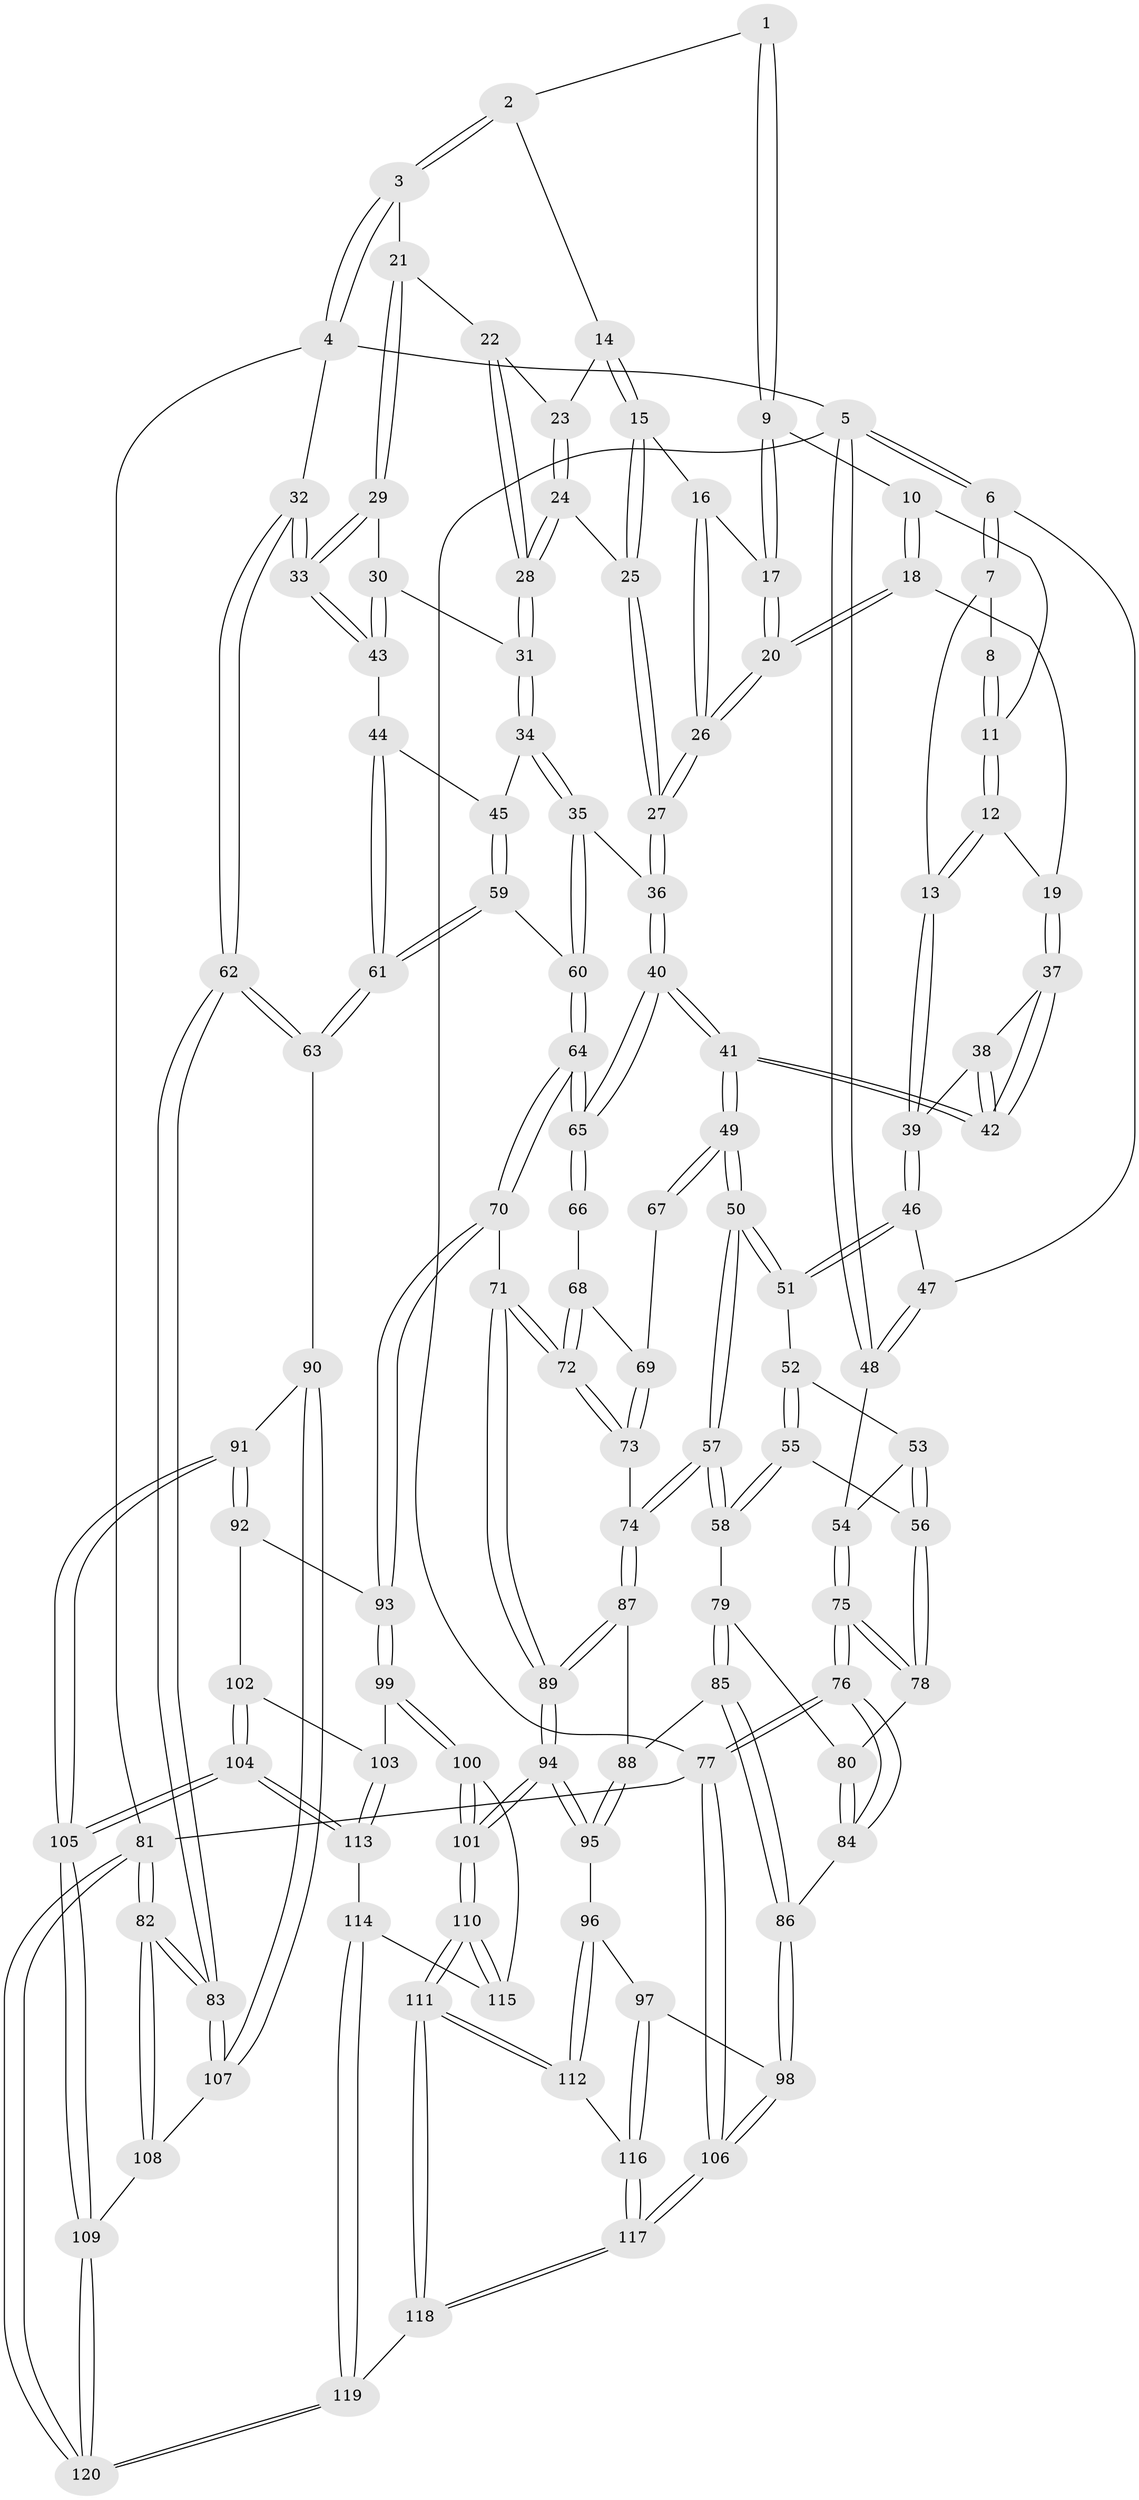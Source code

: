 // Generated by graph-tools (version 1.1) at 2025/11/02/27/25 16:11:56]
// undirected, 120 vertices, 297 edges
graph export_dot {
graph [start="1"]
  node [color=gray90,style=filled];
  1 [pos="+0.7623438426901301+0"];
  2 [pos="+0.7949435743132592+0"];
  3 [pos="+1+0"];
  4 [pos="+1+0"];
  5 [pos="+0+0"];
  6 [pos="+0+0"];
  7 [pos="+0.11428326565192877+0"];
  8 [pos="+0.3345925957839319+0"];
  9 [pos="+0.6733868688782564+0"];
  10 [pos="+0.5580800182522757+0.05681341175068971"];
  11 [pos="+0.37226244570505906+0"];
  12 [pos="+0.3937663947153598+0.08628187144870494"];
  13 [pos="+0.2412244625159399+0.2034745677367182"];
  14 [pos="+0.7915188987151992+0.11329461721293929"];
  15 [pos="+0.7176854392900286+0.1295038262090454"];
  16 [pos="+0.708763579622022+0.12382441515152916"];
  17 [pos="+0.6731230671081361+0"];
  18 [pos="+0.4734885262346481+0.1565862684707645"];
  19 [pos="+0.46948705098313753+0.15560339981388221"];
  20 [pos="+0.5690518114203138+0.2210528837341652"];
  21 [pos="+0.9012468328809452+0.10440225616670198"];
  22 [pos="+0.8865565758283236+0.11500549776681826"];
  23 [pos="+0.7975136254252789+0.13192077498123925"];
  24 [pos="+0.787733714682194+0.18596187295720976"];
  25 [pos="+0.7725492768470221+0.18537483150153314"];
  26 [pos="+0.6094725441427775+0.28159186995032015"];
  27 [pos="+0.6122558353099155+0.28903589582709405"];
  28 [pos="+0.8133091359598879+0.2045251401586637"];
  29 [pos="+0.9253587069217408+0.19782768032617473"];
  30 [pos="+0.8597362305257067+0.2413713074250764"];
  31 [pos="+0.8380769883794033+0.24776596274307694"];
  32 [pos="+1+0.2815814020076599"];
  33 [pos="+1+0.2904218694691732"];
  34 [pos="+0.814210792984358+0.3167491966295701"];
  35 [pos="+0.7367414503557709+0.3676327053296106"];
  36 [pos="+0.6167349977931874+0.3308041999062848"];
  37 [pos="+0.4452960701783921+0.1912267735683423"];
  38 [pos="+0.2418388645974951+0.25257208079732374"];
  39 [pos="+0.22212114071678074+0.24165410845911486"];
  40 [pos="+0.5606604937654253+0.3898913341995176"];
  41 [pos="+0.37646663392261553+0.34725166606709507"];
  42 [pos="+0.36594714473102274+0.32899887115540194"];
  43 [pos="+1+0.34090060039956593"];
  44 [pos="+1+0.3436430607962325"];
  45 [pos="+0.9570395638502629+0.372668292185139"];
  46 [pos="+0.17379241531576348+0.26079309988230265"];
  47 [pos="+0.15593559116078684+0.2418546888166191"];
  48 [pos="+0+0.15959326681859265"];
  49 [pos="+0.3172405160909861+0.4705927225877719"];
  50 [pos="+0.2973030871264532+0.4932571439821783"];
  51 [pos="+0.14491541038183253+0.31218082453099455"];
  52 [pos="+0.11867174410676364+0.3336251372513856"];
  53 [pos="+0+0.35082953555327995"];
  54 [pos="+0+0.34012447061939627"];
  55 [pos="+0.1205412328929535+0.4707175760664352"];
  56 [pos="+0.06230940190956285+0.5444130752324691"];
  57 [pos="+0.2879972339439622+0.5289021127368811"];
  58 [pos="+0.2788317829014948+0.5307977095417226"];
  59 [pos="+0.851208465870723+0.5501286674842438"];
  60 [pos="+0.8196030476716342+0.5360973024620047"];
  61 [pos="+0.9340839266731347+0.6501404201461541"];
  62 [pos="+1+0.7054700033213644"];
  63 [pos="+0.9443355498010928+0.6637579625390143"];
  64 [pos="+0.6139039154408591+0.6095225058110422"];
  65 [pos="+0.5597556170132525+0.39672521513566156"];
  66 [pos="+0.5241772568986803+0.42934254422674356"];
  67 [pos="+0.42772253091465706+0.4790794900984773"];
  68 [pos="+0.47402864927540417+0.5113019264189597"];
  69 [pos="+0.42963562028496366+0.5323653830031146"];
  70 [pos="+0.5895296388351111+0.658118548023029"];
  71 [pos="+0.5516157409359488+0.6677455007874017"];
  72 [pos="+0.4882127769466336+0.623368812341747"];
  73 [pos="+0.39580674203605376+0.5816472664384806"];
  74 [pos="+0.32550232836098786+0.5787670534448884"];
  75 [pos="+0+0.7180416409435814"];
  76 [pos="+0+0.7798287282699978"];
  77 [pos="+0+1"];
  78 [pos="+0.06166232779755904+0.5457468224055584"];
  79 [pos="+0.20113311626895747+0.5837227806922949"];
  80 [pos="+0.16144200517110063+0.5915185857245476"];
  81 [pos="+1+1"];
  82 [pos="+1+1"];
  83 [pos="+1+0.8846773367733899"];
  84 [pos="+0.11599794599104547+0.7365699371470372"];
  85 [pos="+0.21001536563768916+0.716447323693307"];
  86 [pos="+0.15623582216902898+0.7437590007948037"];
  87 [pos="+0.31739149765447394+0.6639958495978189"];
  88 [pos="+0.27578687816742875+0.707941083387958"];
  89 [pos="+0.4593838708003915+0.7624613350108472"];
  90 [pos="+0.9162602651132653+0.6910155101106358"];
  91 [pos="+0.8670541167441453+0.7195597050408414"];
  92 [pos="+0.6585497593985228+0.7102199868400179"];
  93 [pos="+0.5908375612436885+0.6596862234858542"];
  94 [pos="+0.44161458040034685+0.8241459418269291"];
  95 [pos="+0.3133632326253572+0.8134155132508626"];
  96 [pos="+0.3094560570907111+0.8167186631402255"];
  97 [pos="+0.2392201035930459+0.8442048003827066"];
  98 [pos="+0.2095394926487665+0.835753516674386"];
  99 [pos="+0.6019933866744255+0.8379736438633218"];
  100 [pos="+0.4979662671096064+0.856803749638072"];
  101 [pos="+0.44965347945412754+0.8510436223609765"];
  102 [pos="+0.6781525706688205+0.7603924903269194"];
  103 [pos="+0.61499919312621+0.8497985911905198"];
  104 [pos="+0.7365081129017107+0.8731209008384956"];
  105 [pos="+0.7482575532035363+0.8794807083458556"];
  106 [pos="+0+1"];
  107 [pos="+0.89357490313469+0.9175681008620591"];
  108 [pos="+0.871215792130698+0.9356909789091697"];
  109 [pos="+0.7856205267266637+0.9746178916187518"];
  110 [pos="+0.4248376138862712+1"];
  111 [pos="+0.41519529847255676+1"];
  112 [pos="+0.3107036650805273+0.9014802640606812"];
  113 [pos="+0.6364678198027954+0.8758246638922371"];
  114 [pos="+0.6059257581879431+0.9137638210596003"];
  115 [pos="+0.5951157514877623+0.9133273212748116"];
  116 [pos="+0.25279096496735975+0.8961466487700912"];
  117 [pos="+0.16909639133098447+1"];
  118 [pos="+0.39673855754333+1"];
  119 [pos="+0.6662054603387638+1"];
  120 [pos="+0.7227030213733511+1"];
  1 -- 2;
  1 -- 9;
  1 -- 9;
  2 -- 3;
  2 -- 3;
  2 -- 14;
  3 -- 4;
  3 -- 4;
  3 -- 21;
  4 -- 5;
  4 -- 32;
  4 -- 81;
  5 -- 6;
  5 -- 6;
  5 -- 48;
  5 -- 48;
  5 -- 77;
  6 -- 7;
  6 -- 7;
  6 -- 47;
  7 -- 8;
  7 -- 13;
  8 -- 11;
  8 -- 11;
  9 -- 10;
  9 -- 17;
  9 -- 17;
  10 -- 11;
  10 -- 18;
  10 -- 18;
  11 -- 12;
  11 -- 12;
  12 -- 13;
  12 -- 13;
  12 -- 19;
  13 -- 39;
  13 -- 39;
  14 -- 15;
  14 -- 15;
  14 -- 23;
  15 -- 16;
  15 -- 25;
  15 -- 25;
  16 -- 17;
  16 -- 26;
  16 -- 26;
  17 -- 20;
  17 -- 20;
  18 -- 19;
  18 -- 20;
  18 -- 20;
  19 -- 37;
  19 -- 37;
  20 -- 26;
  20 -- 26;
  21 -- 22;
  21 -- 29;
  21 -- 29;
  22 -- 23;
  22 -- 28;
  22 -- 28;
  23 -- 24;
  23 -- 24;
  24 -- 25;
  24 -- 28;
  24 -- 28;
  25 -- 27;
  25 -- 27;
  26 -- 27;
  26 -- 27;
  27 -- 36;
  27 -- 36;
  28 -- 31;
  28 -- 31;
  29 -- 30;
  29 -- 33;
  29 -- 33;
  30 -- 31;
  30 -- 43;
  30 -- 43;
  31 -- 34;
  31 -- 34;
  32 -- 33;
  32 -- 33;
  32 -- 62;
  32 -- 62;
  33 -- 43;
  33 -- 43;
  34 -- 35;
  34 -- 35;
  34 -- 45;
  35 -- 36;
  35 -- 60;
  35 -- 60;
  36 -- 40;
  36 -- 40;
  37 -- 38;
  37 -- 42;
  37 -- 42;
  38 -- 39;
  38 -- 42;
  38 -- 42;
  39 -- 46;
  39 -- 46;
  40 -- 41;
  40 -- 41;
  40 -- 65;
  40 -- 65;
  41 -- 42;
  41 -- 42;
  41 -- 49;
  41 -- 49;
  43 -- 44;
  44 -- 45;
  44 -- 61;
  44 -- 61;
  45 -- 59;
  45 -- 59;
  46 -- 47;
  46 -- 51;
  46 -- 51;
  47 -- 48;
  47 -- 48;
  48 -- 54;
  49 -- 50;
  49 -- 50;
  49 -- 67;
  49 -- 67;
  50 -- 51;
  50 -- 51;
  50 -- 57;
  50 -- 57;
  51 -- 52;
  52 -- 53;
  52 -- 55;
  52 -- 55;
  53 -- 54;
  53 -- 56;
  53 -- 56;
  54 -- 75;
  54 -- 75;
  55 -- 56;
  55 -- 58;
  55 -- 58;
  56 -- 78;
  56 -- 78;
  57 -- 58;
  57 -- 58;
  57 -- 74;
  57 -- 74;
  58 -- 79;
  59 -- 60;
  59 -- 61;
  59 -- 61;
  60 -- 64;
  60 -- 64;
  61 -- 63;
  61 -- 63;
  62 -- 63;
  62 -- 63;
  62 -- 83;
  62 -- 83;
  63 -- 90;
  64 -- 65;
  64 -- 65;
  64 -- 70;
  64 -- 70;
  65 -- 66;
  65 -- 66;
  66 -- 68;
  67 -- 69;
  68 -- 69;
  68 -- 72;
  68 -- 72;
  69 -- 73;
  69 -- 73;
  70 -- 71;
  70 -- 93;
  70 -- 93;
  71 -- 72;
  71 -- 72;
  71 -- 89;
  71 -- 89;
  72 -- 73;
  72 -- 73;
  73 -- 74;
  74 -- 87;
  74 -- 87;
  75 -- 76;
  75 -- 76;
  75 -- 78;
  75 -- 78;
  76 -- 77;
  76 -- 77;
  76 -- 84;
  76 -- 84;
  77 -- 106;
  77 -- 106;
  77 -- 81;
  78 -- 80;
  79 -- 80;
  79 -- 85;
  79 -- 85;
  80 -- 84;
  80 -- 84;
  81 -- 82;
  81 -- 82;
  81 -- 120;
  81 -- 120;
  82 -- 83;
  82 -- 83;
  82 -- 108;
  82 -- 108;
  83 -- 107;
  83 -- 107;
  84 -- 86;
  85 -- 86;
  85 -- 86;
  85 -- 88;
  86 -- 98;
  86 -- 98;
  87 -- 88;
  87 -- 89;
  87 -- 89;
  88 -- 95;
  88 -- 95;
  89 -- 94;
  89 -- 94;
  90 -- 91;
  90 -- 107;
  90 -- 107;
  91 -- 92;
  91 -- 92;
  91 -- 105;
  91 -- 105;
  92 -- 93;
  92 -- 102;
  93 -- 99;
  93 -- 99;
  94 -- 95;
  94 -- 95;
  94 -- 101;
  94 -- 101;
  95 -- 96;
  96 -- 97;
  96 -- 112;
  96 -- 112;
  97 -- 98;
  97 -- 116;
  97 -- 116;
  98 -- 106;
  98 -- 106;
  99 -- 100;
  99 -- 100;
  99 -- 103;
  100 -- 101;
  100 -- 101;
  100 -- 115;
  101 -- 110;
  101 -- 110;
  102 -- 103;
  102 -- 104;
  102 -- 104;
  103 -- 113;
  103 -- 113;
  104 -- 105;
  104 -- 105;
  104 -- 113;
  104 -- 113;
  105 -- 109;
  105 -- 109;
  106 -- 117;
  106 -- 117;
  107 -- 108;
  108 -- 109;
  109 -- 120;
  109 -- 120;
  110 -- 111;
  110 -- 111;
  110 -- 115;
  110 -- 115;
  111 -- 112;
  111 -- 112;
  111 -- 118;
  111 -- 118;
  112 -- 116;
  113 -- 114;
  114 -- 115;
  114 -- 119;
  114 -- 119;
  116 -- 117;
  116 -- 117;
  117 -- 118;
  117 -- 118;
  118 -- 119;
  119 -- 120;
  119 -- 120;
}
